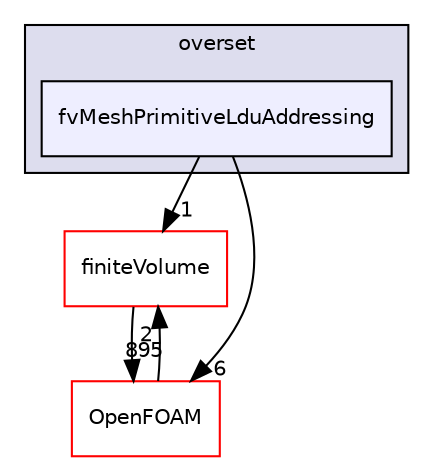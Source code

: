 digraph "src/overset/fvMeshPrimitiveLduAddressing" {
  bgcolor=transparent;
  compound=true
  node [ fontsize="10", fontname="Helvetica"];
  edge [ labelfontsize="10", labelfontname="Helvetica"];
  subgraph clusterdir_130ea3eb54766613bed36c4f96e55285 {
    graph [ bgcolor="#ddddee", pencolor="black", label="overset" fontname="Helvetica", fontsize="10", URL="dir_130ea3eb54766613bed36c4f96e55285.html"]
  dir_1cd283f81202a1738495e9e43e1b9571 [shape=box, label="fvMeshPrimitiveLduAddressing", style="filled", fillcolor="#eeeeff", pencolor="black", URL="dir_1cd283f81202a1738495e9e43e1b9571.html"];
  }
  dir_9bd15774b555cf7259a6fa18f99fe99b [shape=box label="finiteVolume" color="red" URL="dir_9bd15774b555cf7259a6fa18f99fe99b.html"];
  dir_c5473ff19b20e6ec4dfe5c310b3778a8 [shape=box label="OpenFOAM" color="red" URL="dir_c5473ff19b20e6ec4dfe5c310b3778a8.html"];
  dir_9bd15774b555cf7259a6fa18f99fe99b->dir_c5473ff19b20e6ec4dfe5c310b3778a8 [headlabel="895", labeldistance=1.5 headhref="dir_000814_002151.html"];
  dir_1cd283f81202a1738495e9e43e1b9571->dir_9bd15774b555cf7259a6fa18f99fe99b [headlabel="1", labeldistance=1.5 headhref="dir_002962_000814.html"];
  dir_1cd283f81202a1738495e9e43e1b9571->dir_c5473ff19b20e6ec4dfe5c310b3778a8 [headlabel="6", labeldistance=1.5 headhref="dir_002962_002151.html"];
  dir_c5473ff19b20e6ec4dfe5c310b3778a8->dir_9bd15774b555cf7259a6fa18f99fe99b [headlabel="2", labeldistance=1.5 headhref="dir_002151_000814.html"];
}
